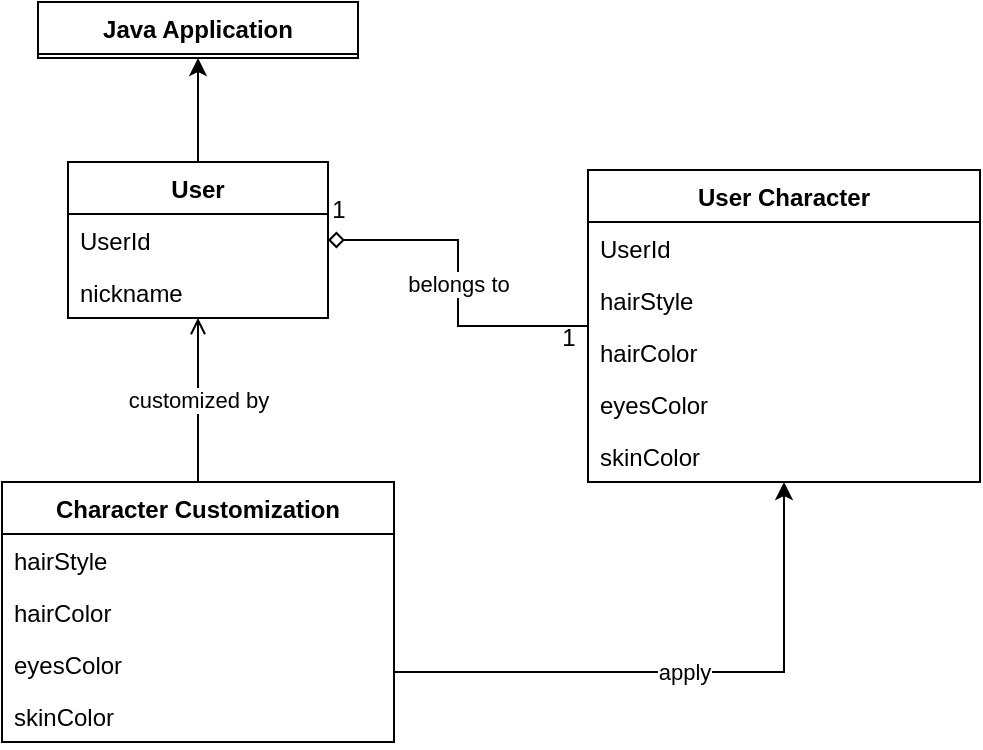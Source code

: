 <mxfile version="14.7.6" type="github">
  <diagram id="qNtHvHr-Q_ltwnV1EGBj" name="Page-1">
    <mxGraphModel dx="700" dy="695" grid="1" gridSize="10" guides="1" tooltips="1" connect="1" arrows="1" fold="1" page="1" pageScale="1" pageWidth="827" pageHeight="1169" math="0" shadow="0">
      <root>
        <mxCell id="0" />
        <mxCell id="1" parent="0" />
        <mxCell id="KHIf3hKlNFw1zeKveLTV-5" value="Java Application" style="swimlane;fontStyle=1;align=center;verticalAlign=top;childLayout=stackLayout;horizontal=1;startSize=26;horizontalStack=0;resizeParent=1;resizeParentMax=0;resizeLast=0;collapsible=1;marginBottom=0;" parent="1" vertex="1">
          <mxGeometry x="695" y="70" width="160" height="28" as="geometry" />
        </mxCell>
        <mxCell id="KHIf3hKlNFw1zeKveLTV-7" style="edgeStyle=orthogonalEdgeStyle;rounded=0;orthogonalLoop=1;jettySize=auto;html=1;exitX=0.5;exitY=0;exitDx=0;exitDy=0;" parent="1" source="KHIf3hKlNFw1zeKveLTV-8" target="KHIf3hKlNFw1zeKveLTV-5" edge="1">
          <mxGeometry relative="1" as="geometry" />
        </mxCell>
        <mxCell id="KHIf3hKlNFw1zeKveLTV-8" value="User" style="swimlane;fontStyle=1;align=center;verticalAlign=top;childLayout=stackLayout;horizontal=1;startSize=26;horizontalStack=0;resizeParent=1;resizeParentMax=0;resizeLast=0;collapsible=1;marginBottom=0;" parent="1" vertex="1">
          <mxGeometry x="710" y="150" width="130" height="78" as="geometry" />
        </mxCell>
        <mxCell id="KHIf3hKlNFw1zeKveLTV-9" value="UserId" style="text;strokeColor=none;fillColor=none;align=left;verticalAlign=top;spacingLeft=4;spacingRight=4;overflow=hidden;rotatable=0;points=[[0,0.5],[1,0.5]];portConstraint=eastwest;" parent="KHIf3hKlNFw1zeKveLTV-8" vertex="1">
          <mxGeometry y="26" width="130" height="26" as="geometry" />
        </mxCell>
        <mxCell id="KHIf3hKlNFw1zeKveLTV-10" value="nickname" style="text;strokeColor=none;fillColor=none;align=left;verticalAlign=top;spacingLeft=4;spacingRight=4;overflow=hidden;rotatable=0;points=[[0,0.5],[1,0.5]];portConstraint=eastwest;" parent="KHIf3hKlNFw1zeKveLTV-8" vertex="1">
          <mxGeometry y="52" width="130" height="26" as="geometry" />
        </mxCell>
        <mxCell id="KHIf3hKlNFw1zeKveLTV-22" value="customized by" style="edgeStyle=orthogonalEdgeStyle;rounded=0;orthogonalLoop=1;jettySize=auto;html=1;endArrow=open;endFill=0;" parent="1" source="KHIf3hKlNFw1zeKveLTV-23" target="KHIf3hKlNFw1zeKveLTV-8" edge="1">
          <mxGeometry relative="1" as="geometry">
            <Array as="points">
              <mxPoint x="775" y="290" />
              <mxPoint x="775" y="290" />
            </Array>
          </mxGeometry>
        </mxCell>
        <mxCell id="KHIf3hKlNFw1zeKveLTV-33" value="apply" style="edgeStyle=orthogonalEdgeStyle;rounded=0;orthogonalLoop=1;jettySize=auto;html=1;" parent="1" source="KHIf3hKlNFw1zeKveLTV-23" target="KHIf3hKlNFw1zeKveLTV-28" edge="1">
          <mxGeometry relative="1" as="geometry">
            <Array as="points">
              <mxPoint x="1068" y="405" />
            </Array>
          </mxGeometry>
        </mxCell>
        <mxCell id="KHIf3hKlNFw1zeKveLTV-23" value="Character Customization" style="swimlane;fontStyle=1;align=center;verticalAlign=top;childLayout=stackLayout;horizontal=1;startSize=26;horizontalStack=0;resizeParent=1;resizeParentMax=0;resizeLast=0;collapsible=1;marginBottom=0;" parent="1" vertex="1">
          <mxGeometry x="677" y="310" width="196" height="130" as="geometry" />
        </mxCell>
        <mxCell id="KHIf3hKlNFw1zeKveLTV-24" value="hairStyle" style="text;strokeColor=none;fillColor=none;align=left;verticalAlign=top;spacingLeft=4;spacingRight=4;overflow=hidden;rotatable=0;points=[[0,0.5],[1,0.5]];portConstraint=eastwest;" parent="KHIf3hKlNFw1zeKveLTV-23" vertex="1">
          <mxGeometry y="26" width="196" height="26" as="geometry" />
        </mxCell>
        <mxCell id="KHIf3hKlNFw1zeKveLTV-25" value="hairColor" style="text;strokeColor=none;fillColor=none;align=left;verticalAlign=top;spacingLeft=4;spacingRight=4;overflow=hidden;rotatable=0;points=[[0,0.5],[1,0.5]];portConstraint=eastwest;" parent="KHIf3hKlNFw1zeKveLTV-23" vertex="1">
          <mxGeometry y="52" width="196" height="26" as="geometry" />
        </mxCell>
        <mxCell id="KHIf3hKlNFw1zeKveLTV-26" value="eyesColor" style="text;strokeColor=none;fillColor=none;align=left;verticalAlign=top;spacingLeft=4;spacingRight=4;overflow=hidden;rotatable=0;points=[[0,0.5],[1,0.5]];portConstraint=eastwest;" parent="KHIf3hKlNFw1zeKveLTV-23" vertex="1">
          <mxGeometry y="78" width="196" height="26" as="geometry" />
        </mxCell>
        <mxCell id="KHIf3hKlNFw1zeKveLTV-27" value="skinColor" style="text;strokeColor=none;fillColor=none;align=left;verticalAlign=top;spacingLeft=4;spacingRight=4;overflow=hidden;rotatable=0;points=[[0,0.5],[1,0.5]];portConstraint=eastwest;" parent="KHIf3hKlNFw1zeKveLTV-23" vertex="1">
          <mxGeometry y="104" width="196" height="26" as="geometry" />
        </mxCell>
        <mxCell id="KHIf3hKlNFw1zeKveLTV-36" value="belongs to" style="edgeStyle=orthogonalEdgeStyle;rounded=0;orthogonalLoop=1;jettySize=auto;html=1;endArrow=diamond;endFill=0;" parent="1" source="KHIf3hKlNFw1zeKveLTV-28" target="KHIf3hKlNFw1zeKveLTV-8" edge="1">
          <mxGeometry relative="1" as="geometry" />
        </mxCell>
        <mxCell id="KHIf3hKlNFw1zeKveLTV-28" value="User Character" style="swimlane;fontStyle=1;align=center;verticalAlign=top;childLayout=stackLayout;horizontal=1;startSize=26;horizontalStack=0;resizeParent=1;resizeParentMax=0;resizeLast=0;collapsible=1;marginBottom=0;" parent="1" vertex="1">
          <mxGeometry x="970" y="154" width="196" height="156" as="geometry" />
        </mxCell>
        <mxCell id="KHIf3hKlNFw1zeKveLTV-29" value="UserId" style="text;strokeColor=none;fillColor=none;align=left;verticalAlign=top;spacingLeft=4;spacingRight=4;overflow=hidden;rotatable=0;points=[[0,0.5],[1,0.5]];portConstraint=eastwest;" parent="KHIf3hKlNFw1zeKveLTV-28" vertex="1">
          <mxGeometry y="26" width="196" height="26" as="geometry" />
        </mxCell>
        <mxCell id="KHIf3hKlNFw1zeKveLTV-35" value="hairStyle" style="text;strokeColor=none;fillColor=none;align=left;verticalAlign=top;spacingLeft=4;spacingRight=4;overflow=hidden;rotatable=0;points=[[0,0.5],[1,0.5]];portConstraint=eastwest;" parent="KHIf3hKlNFw1zeKveLTV-28" vertex="1">
          <mxGeometry y="52" width="196" height="26" as="geometry" />
        </mxCell>
        <mxCell id="KHIf3hKlNFw1zeKveLTV-30" value="hairColor" style="text;strokeColor=none;fillColor=none;align=left;verticalAlign=top;spacingLeft=4;spacingRight=4;overflow=hidden;rotatable=0;points=[[0,0.5],[1,0.5]];portConstraint=eastwest;" parent="KHIf3hKlNFw1zeKveLTV-28" vertex="1">
          <mxGeometry y="78" width="196" height="26" as="geometry" />
        </mxCell>
        <mxCell id="KHIf3hKlNFw1zeKveLTV-31" value="eyesColor" style="text;strokeColor=none;fillColor=none;align=left;verticalAlign=top;spacingLeft=4;spacingRight=4;overflow=hidden;rotatable=0;points=[[0,0.5],[1,0.5]];portConstraint=eastwest;" parent="KHIf3hKlNFw1zeKveLTV-28" vertex="1">
          <mxGeometry y="104" width="196" height="26" as="geometry" />
        </mxCell>
        <mxCell id="KHIf3hKlNFw1zeKveLTV-32" value="skinColor" style="text;strokeColor=none;fillColor=none;align=left;verticalAlign=top;spacingLeft=4;spacingRight=4;overflow=hidden;rotatable=0;points=[[0,0.5],[1,0.5]];portConstraint=eastwest;" parent="KHIf3hKlNFw1zeKveLTV-28" vertex="1">
          <mxGeometry y="130" width="196" height="26" as="geometry" />
        </mxCell>
        <mxCell id="KHIf3hKlNFw1zeKveLTV-37" value="1" style="text;html=1;align=center;verticalAlign=middle;resizable=0;points=[];autosize=1;strokeColor=none;" parent="1" vertex="1">
          <mxGeometry x="835" y="164" width="20" height="20" as="geometry" />
        </mxCell>
        <mxCell id="KHIf3hKlNFw1zeKveLTV-38" value="1" style="text;html=1;align=center;verticalAlign=middle;resizable=0;points=[];autosize=1;strokeColor=none;" parent="1" vertex="1">
          <mxGeometry x="950" y="228" width="20" height="20" as="geometry" />
        </mxCell>
      </root>
    </mxGraphModel>
  </diagram>
</mxfile>
